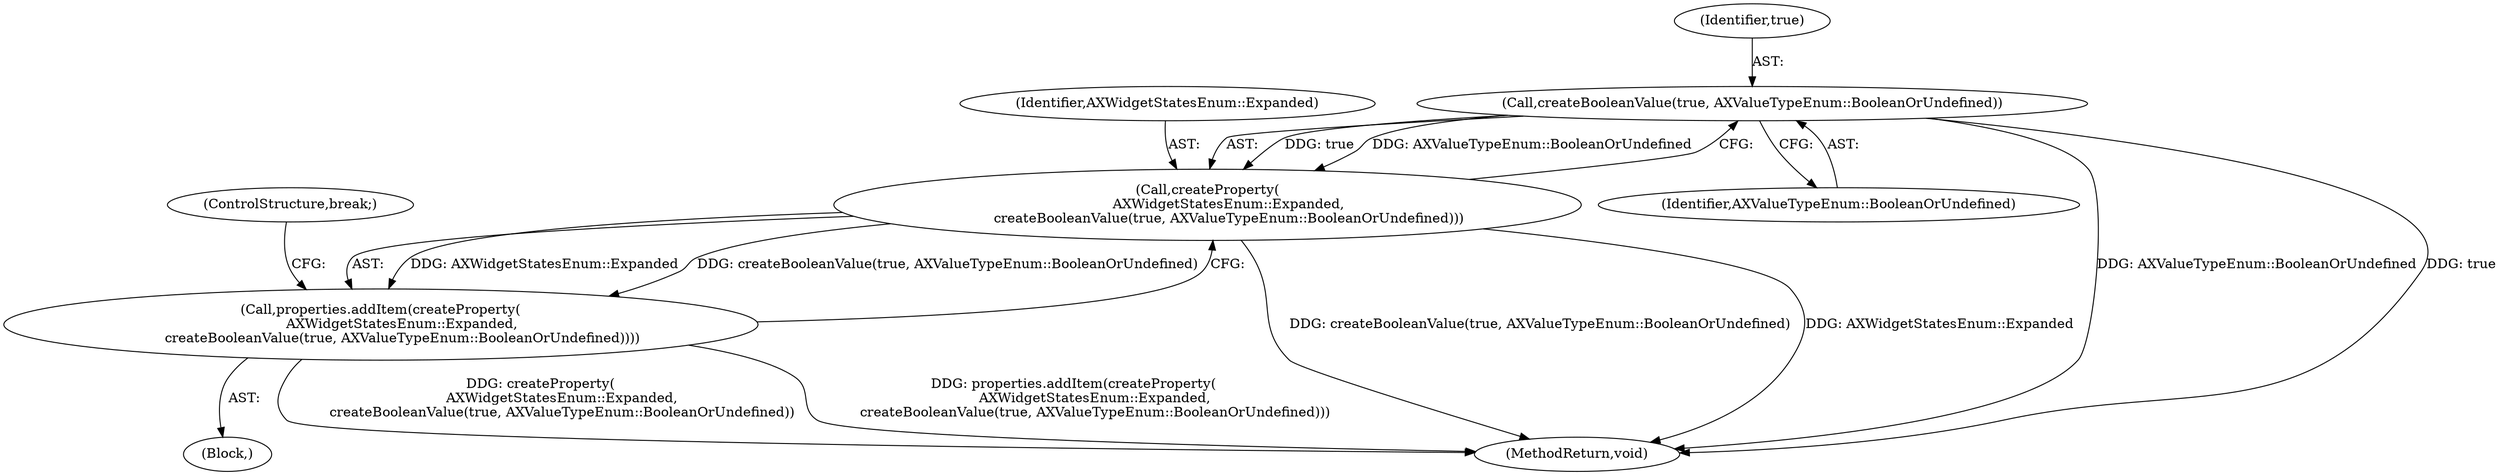 digraph "0_Chrome_d27468a832d5316884bd02f459cbf493697fd7e1_32@API" {
"1000164" [label="(Call,createBooleanValue(true, AXValueTypeEnum::BooleanOrUndefined))"];
"1000162" [label="(Call,createProperty(\n          AXWidgetStatesEnum::Expanded,\n          createBooleanValue(true, AXValueTypeEnum::BooleanOrUndefined)))"];
"1000161" [label="(Call,properties.addItem(createProperty(\n          AXWidgetStatesEnum::Expanded,\n          createBooleanValue(true, AXValueTypeEnum::BooleanOrUndefined))))"];
"1000161" [label="(Call,properties.addItem(createProperty(\n          AXWidgetStatesEnum::Expanded,\n          createBooleanValue(true, AXValueTypeEnum::BooleanOrUndefined))))"];
"1000163" [label="(Identifier,AXWidgetStatesEnum::Expanded)"];
"1000166" [label="(Identifier,AXValueTypeEnum::BooleanOrUndefined)"];
"1000225" [label="(MethodReturn,void)"];
"1000149" [label="(Block,)"];
"1000164" [label="(Call,createBooleanValue(true, AXValueTypeEnum::BooleanOrUndefined))"];
"1000167" [label="(ControlStructure,break;)"];
"1000165" [label="(Identifier,true)"];
"1000162" [label="(Call,createProperty(\n          AXWidgetStatesEnum::Expanded,\n          createBooleanValue(true, AXValueTypeEnum::BooleanOrUndefined)))"];
"1000164" -> "1000162"  [label="AST: "];
"1000164" -> "1000166"  [label="CFG: "];
"1000165" -> "1000164"  [label="AST: "];
"1000166" -> "1000164"  [label="AST: "];
"1000162" -> "1000164"  [label="CFG: "];
"1000164" -> "1000225"  [label="DDG: AXValueTypeEnum::BooleanOrUndefined"];
"1000164" -> "1000225"  [label="DDG: true"];
"1000164" -> "1000162"  [label="DDG: true"];
"1000164" -> "1000162"  [label="DDG: AXValueTypeEnum::BooleanOrUndefined"];
"1000162" -> "1000161"  [label="AST: "];
"1000163" -> "1000162"  [label="AST: "];
"1000161" -> "1000162"  [label="CFG: "];
"1000162" -> "1000225"  [label="DDG: createBooleanValue(true, AXValueTypeEnum::BooleanOrUndefined)"];
"1000162" -> "1000225"  [label="DDG: AXWidgetStatesEnum::Expanded"];
"1000162" -> "1000161"  [label="DDG: AXWidgetStatesEnum::Expanded"];
"1000162" -> "1000161"  [label="DDG: createBooleanValue(true, AXValueTypeEnum::BooleanOrUndefined)"];
"1000161" -> "1000149"  [label="AST: "];
"1000167" -> "1000161"  [label="CFG: "];
"1000161" -> "1000225"  [label="DDG: createProperty(\n          AXWidgetStatesEnum::Expanded,\n          createBooleanValue(true, AXValueTypeEnum::BooleanOrUndefined))"];
"1000161" -> "1000225"  [label="DDG: properties.addItem(createProperty(\n          AXWidgetStatesEnum::Expanded,\n          createBooleanValue(true, AXValueTypeEnum::BooleanOrUndefined)))"];
}
